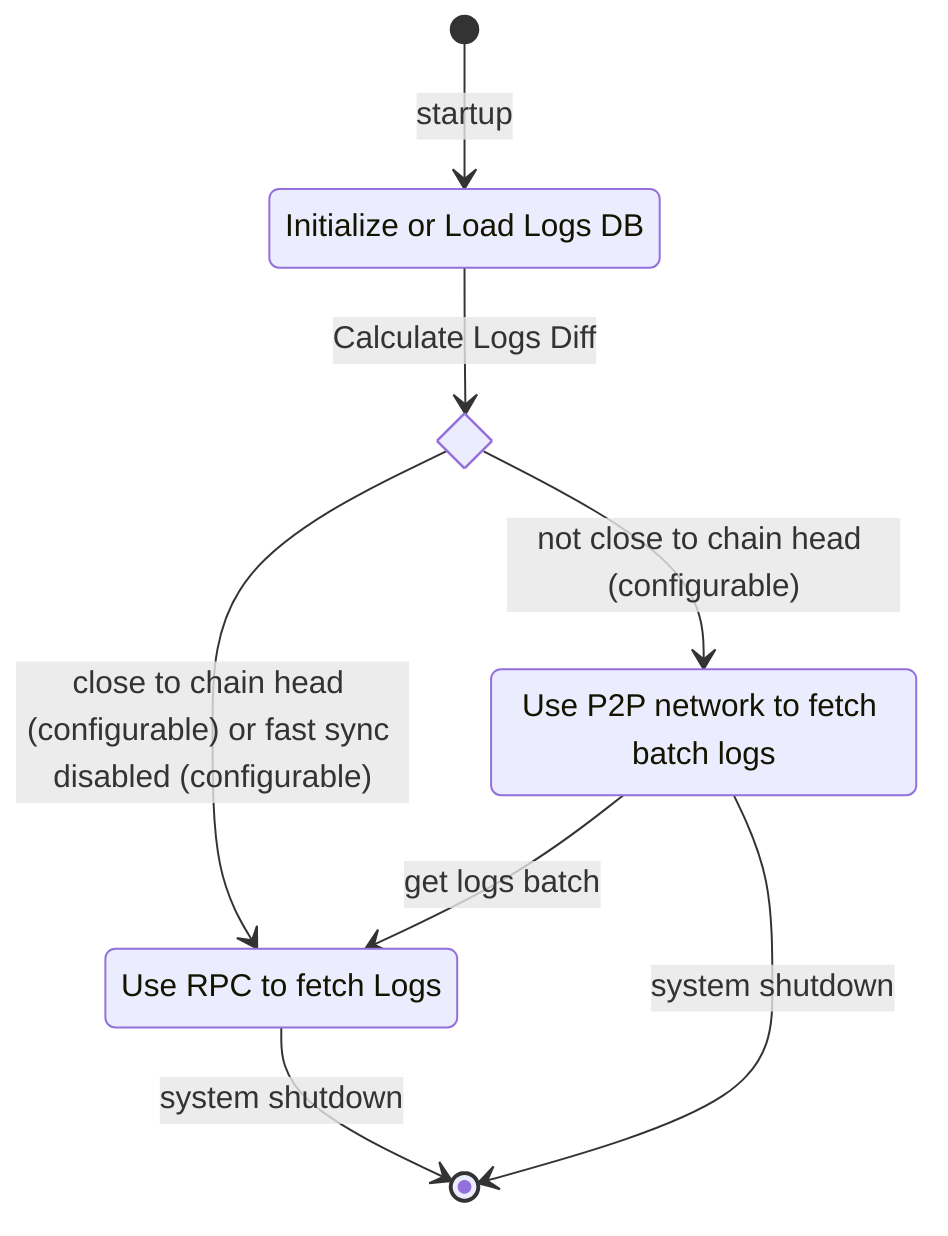 stateDiagram-v2
    direction TB

    init_db: Initialize or Load Logs DB
    start_rpc_log_fetch: Use RPC to fetch Logs
    start_fast_log_fetch: Use P2P network to fetch batch logs

    state if_close_to_head <<choice>>

    [*] --> init_db: startup

    init_db --> if_close_to_head: Calculate Logs Diff
    if_close_to_head --> start_rpc_log_fetch: close to chain head (configurable) or fast sync disabled (configurable)
    if_close_to_head --> start_fast_log_fetch: not close to chain head (configurable)
    start_fast_log_fetch --> start_rpc_log_fetch: get logs batch

    start_rpc_log_fetch --> [*]: system shutdown
    start_fast_log_fetch --> [*]: system shutdown